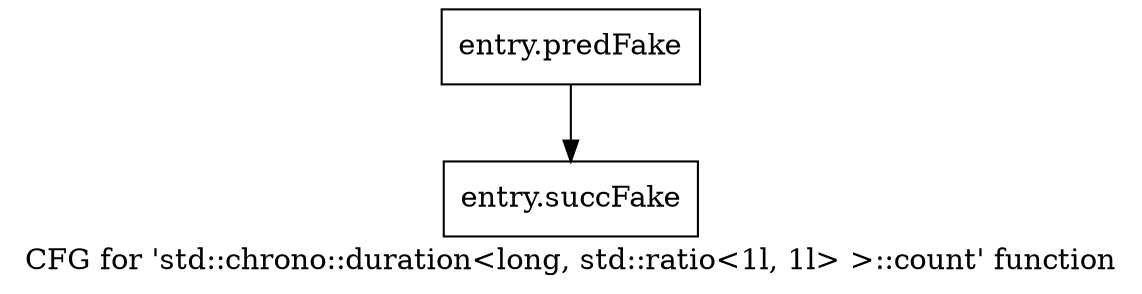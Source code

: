 digraph "CFG for 'std::chrono::duration\<long, std::ratio\<1l, 1l\> \>::count' function" {
	label="CFG for 'std::chrono::duration\<long, std::ratio\<1l, 1l\> \>::count' function";

	Node0x56ccad0 [shape=record,filename="",linenumber="",label="{entry.predFake}"];
	Node0x56ccad0 -> Node0x58fd840[ callList="" memoryops="" filename="/tools/Xilinx/Vitis_HLS/2023.1/tps/lnx64/gcc-8.3.0/lib/gcc/x86_64-pc-linux-gnu/8.3.0/../../../../include/c++/8.3.0/chrono" execusionnum="7"];
	Node0x58fd840 [shape=record,filename="/tools/Xilinx/Vitis_HLS/2023.1/tps/lnx64/gcc-8.3.0/lib/gcc/x86_64-pc-linux-gnu/8.3.0/../../../../include/c++/8.3.0/chrono",linenumber="349",label="{entry.succFake}"];
}
